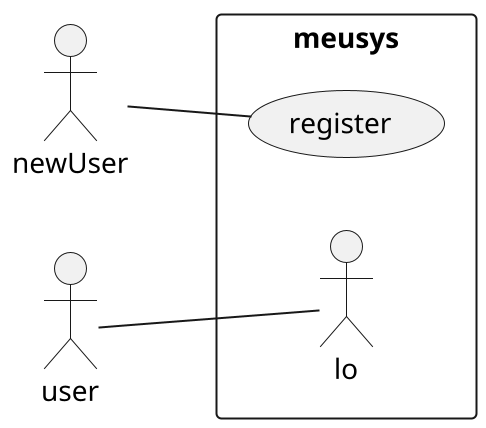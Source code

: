 @startuml teste

scale 2
left to right direction
skinparam PackageStyle rect
actor newUser
actor user
rectangle meusys {
  newUser -- (register)
  user -- lo
}
@enduml